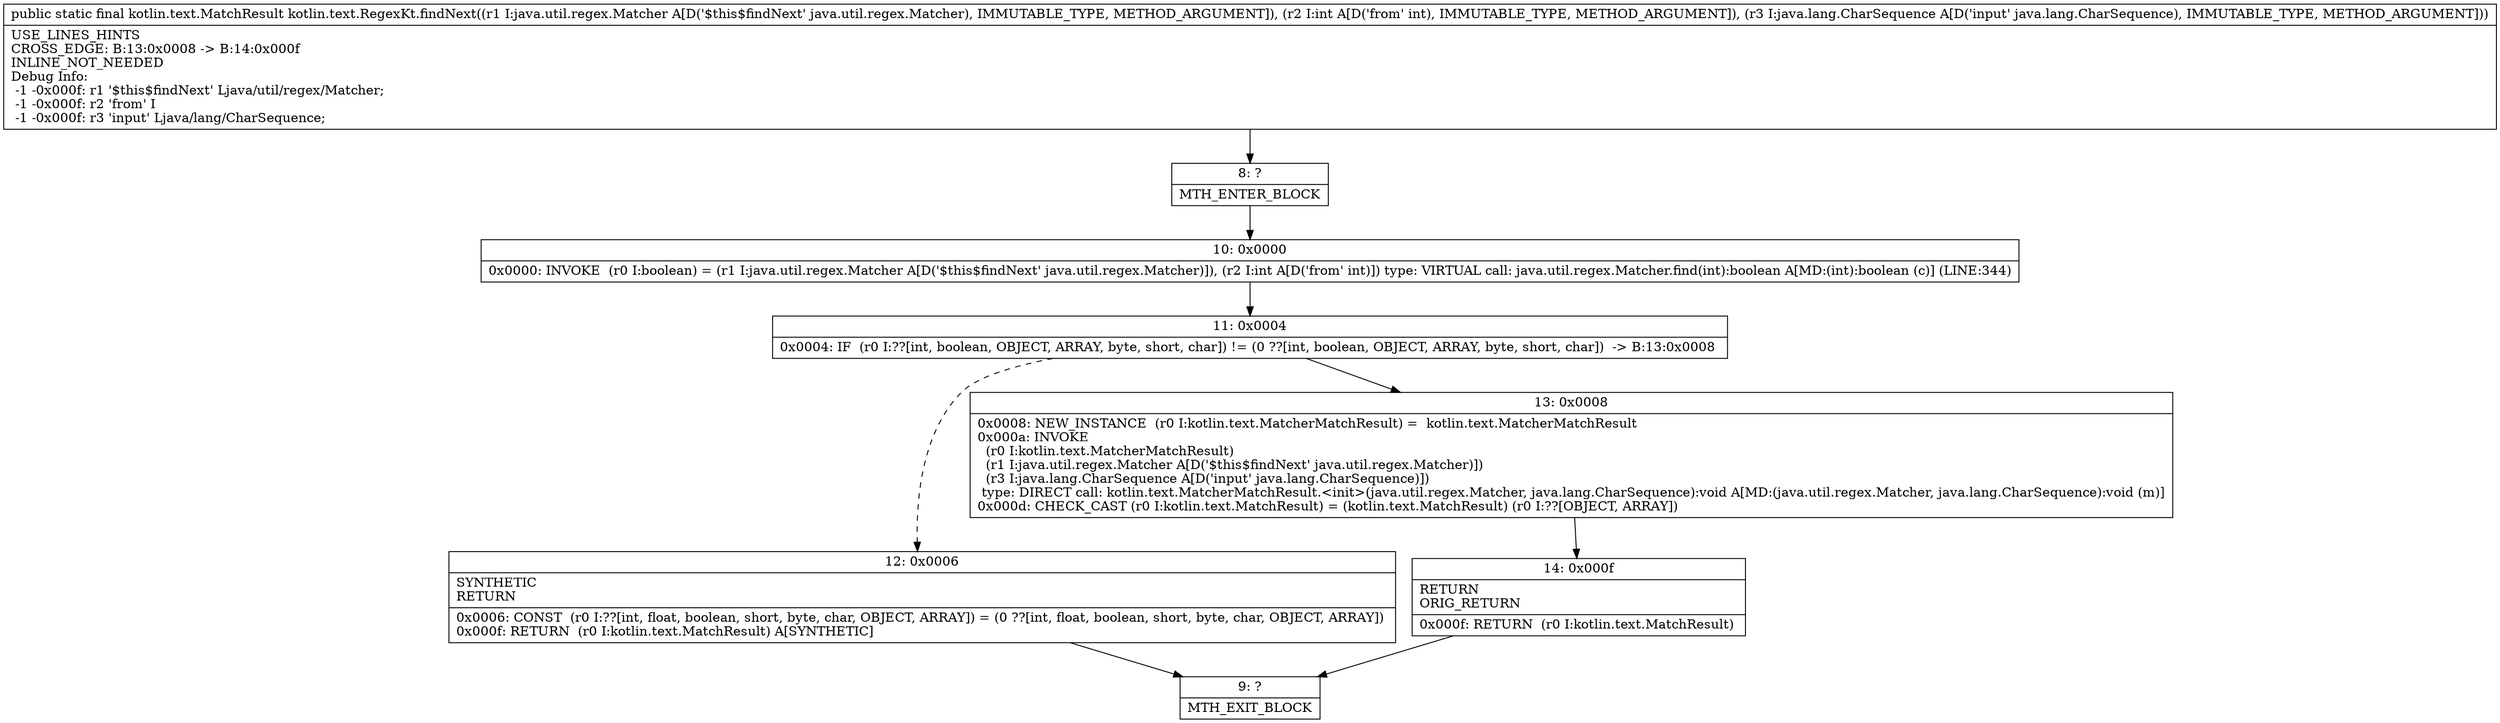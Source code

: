 digraph "CFG forkotlin.text.RegexKt.findNext(Ljava\/util\/regex\/Matcher;ILjava\/lang\/CharSequence;)Lkotlin\/text\/MatchResult;" {
Node_8 [shape=record,label="{8\:\ ?|MTH_ENTER_BLOCK\l}"];
Node_10 [shape=record,label="{10\:\ 0x0000|0x0000: INVOKE  (r0 I:boolean) = (r1 I:java.util.regex.Matcher A[D('$this$findNext' java.util.regex.Matcher)]), (r2 I:int A[D('from' int)]) type: VIRTUAL call: java.util.regex.Matcher.find(int):boolean A[MD:(int):boolean (c)] (LINE:344)\l}"];
Node_11 [shape=record,label="{11\:\ 0x0004|0x0004: IF  (r0 I:??[int, boolean, OBJECT, ARRAY, byte, short, char]) != (0 ??[int, boolean, OBJECT, ARRAY, byte, short, char])  \-\> B:13:0x0008 \l}"];
Node_12 [shape=record,label="{12\:\ 0x0006|SYNTHETIC\lRETURN\l|0x0006: CONST  (r0 I:??[int, float, boolean, short, byte, char, OBJECT, ARRAY]) = (0 ??[int, float, boolean, short, byte, char, OBJECT, ARRAY]) \l0x000f: RETURN  (r0 I:kotlin.text.MatchResult) A[SYNTHETIC]\l}"];
Node_9 [shape=record,label="{9\:\ ?|MTH_EXIT_BLOCK\l}"];
Node_13 [shape=record,label="{13\:\ 0x0008|0x0008: NEW_INSTANCE  (r0 I:kotlin.text.MatcherMatchResult) =  kotlin.text.MatcherMatchResult \l0x000a: INVOKE  \l  (r0 I:kotlin.text.MatcherMatchResult)\l  (r1 I:java.util.regex.Matcher A[D('$this$findNext' java.util.regex.Matcher)])\l  (r3 I:java.lang.CharSequence A[D('input' java.lang.CharSequence)])\l type: DIRECT call: kotlin.text.MatcherMatchResult.\<init\>(java.util.regex.Matcher, java.lang.CharSequence):void A[MD:(java.util.regex.Matcher, java.lang.CharSequence):void (m)]\l0x000d: CHECK_CAST (r0 I:kotlin.text.MatchResult) = (kotlin.text.MatchResult) (r0 I:??[OBJECT, ARRAY]) \l}"];
Node_14 [shape=record,label="{14\:\ 0x000f|RETURN\lORIG_RETURN\l|0x000f: RETURN  (r0 I:kotlin.text.MatchResult) \l}"];
MethodNode[shape=record,label="{public static final kotlin.text.MatchResult kotlin.text.RegexKt.findNext((r1 I:java.util.regex.Matcher A[D('$this$findNext' java.util.regex.Matcher), IMMUTABLE_TYPE, METHOD_ARGUMENT]), (r2 I:int A[D('from' int), IMMUTABLE_TYPE, METHOD_ARGUMENT]), (r3 I:java.lang.CharSequence A[D('input' java.lang.CharSequence), IMMUTABLE_TYPE, METHOD_ARGUMENT]))  | USE_LINES_HINTS\lCROSS_EDGE: B:13:0x0008 \-\> B:14:0x000f\lINLINE_NOT_NEEDED\lDebug Info:\l  \-1 \-0x000f: r1 '$this$findNext' Ljava\/util\/regex\/Matcher;\l  \-1 \-0x000f: r2 'from' I\l  \-1 \-0x000f: r3 'input' Ljava\/lang\/CharSequence;\l}"];
MethodNode -> Node_8;Node_8 -> Node_10;
Node_10 -> Node_11;
Node_11 -> Node_12[style=dashed];
Node_11 -> Node_13;
Node_12 -> Node_9;
Node_13 -> Node_14;
Node_14 -> Node_9;
}

